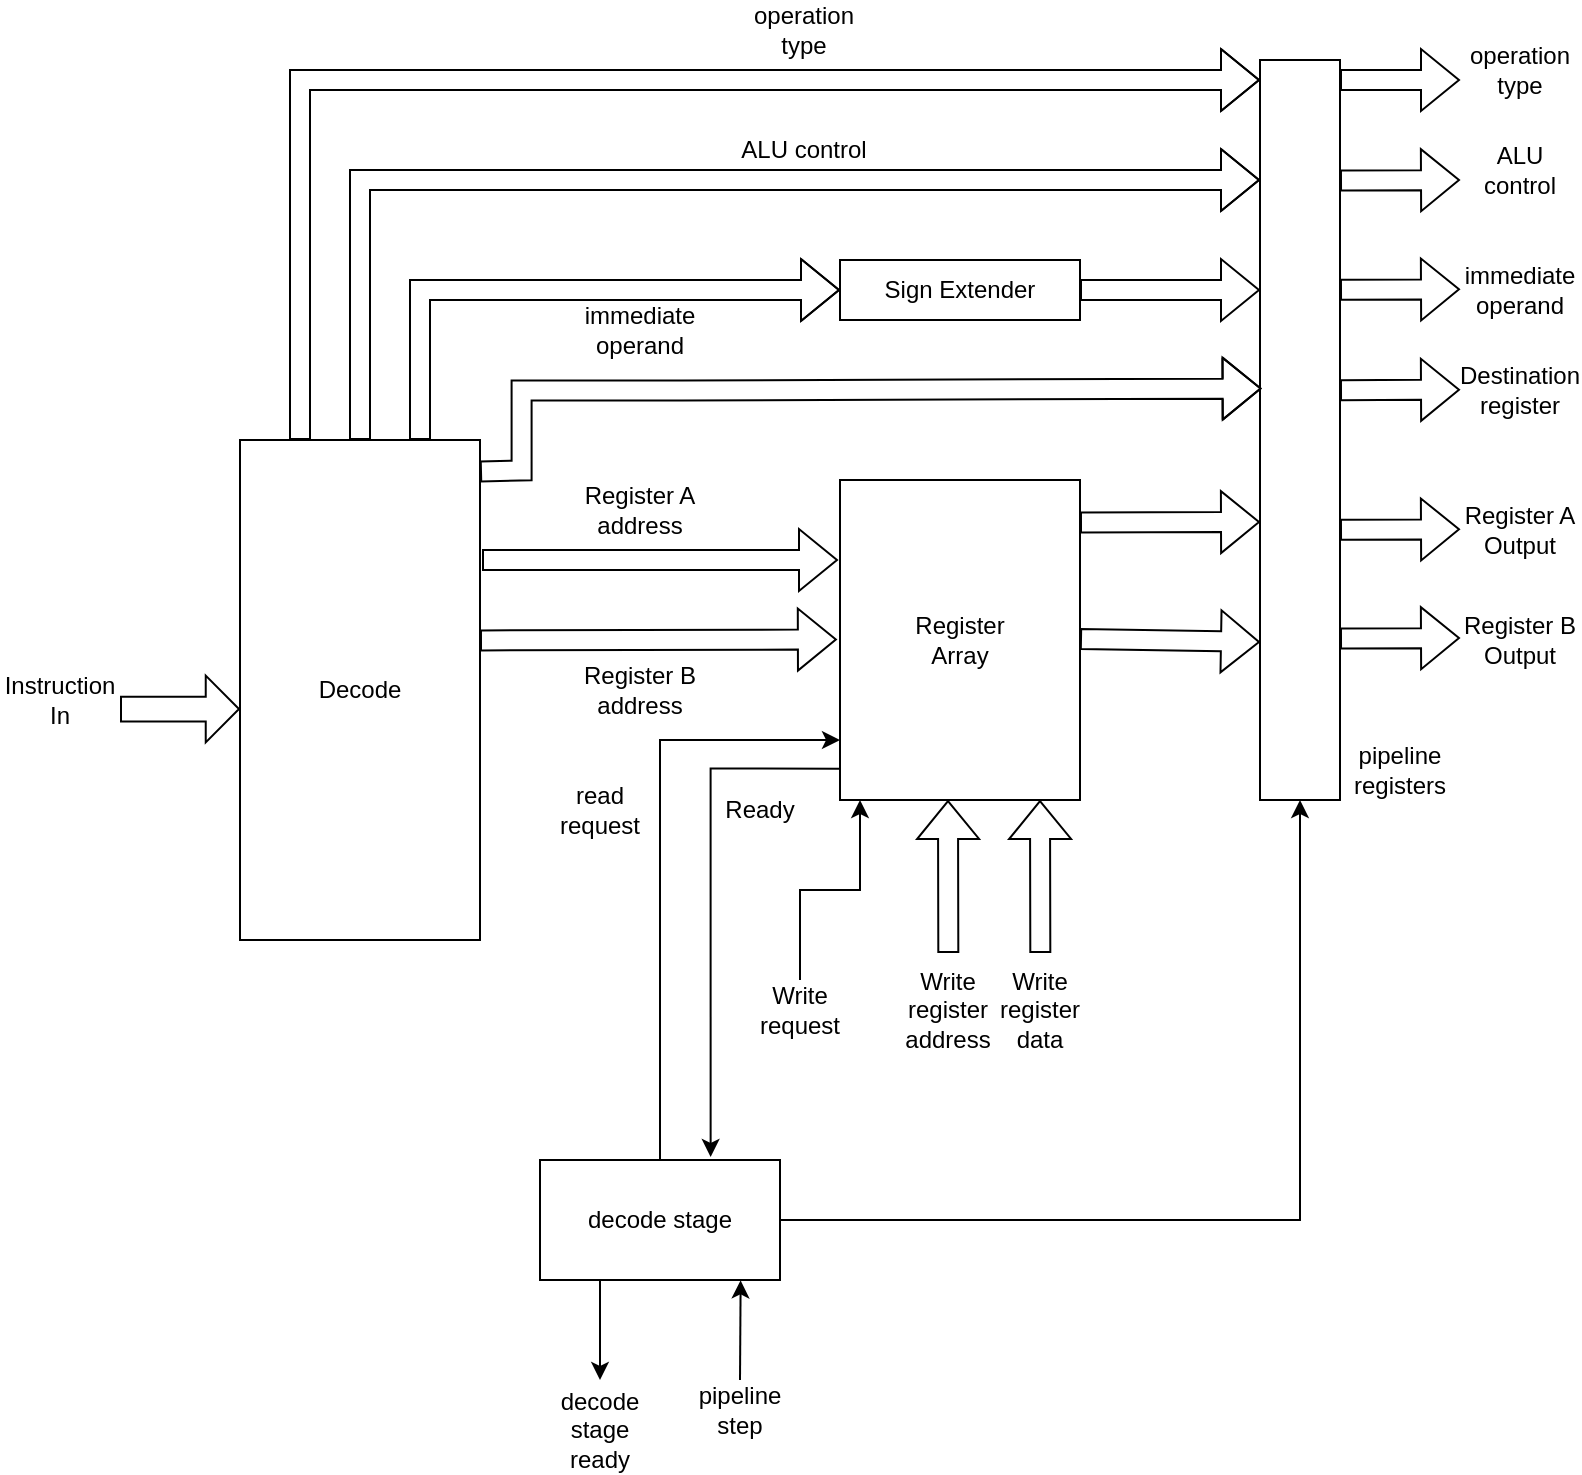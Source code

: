 <mxfile version="21.5.2" type="github">
  <diagram name="Pagina-1" id="U87yk9chCkfv6v5MAbVB">
    <mxGraphModel dx="880" dy="485" grid="1" gridSize="10" guides="1" tooltips="1" connect="1" arrows="1" fold="1" page="1" pageScale="1" pageWidth="827" pageHeight="1169" math="0" shadow="0">
      <root>
        <mxCell id="0" />
        <mxCell id="1" parent="0" />
        <mxCell id="8VNFmCdpikhKCJtVComr-1" value="&lt;div&gt;Register&lt;/div&gt;&lt;div&gt;Array&lt;br&gt;&lt;/div&gt;" style="rounded=0;whiteSpace=wrap;html=1;" parent="1" vertex="1">
          <mxGeometry x="438" y="620" width="120" height="160" as="geometry" />
        </mxCell>
        <mxCell id="8VNFmCdpikhKCJtVComr-4" value="" style="shape=flexArrow;endArrow=classic;html=1;rounded=0;entryX=0.332;entryY=1.022;entryDx=0;entryDy=0;entryPerimeter=0;" parent="1" edge="1">
          <mxGeometry width="50" height="50" relative="1" as="geometry">
            <mxPoint x="492.16" y="856.48" as="sourcePoint" />
            <mxPoint x="492" y="780" as="targetPoint" />
          </mxGeometry>
        </mxCell>
        <mxCell id="8VNFmCdpikhKCJtVComr-5" value="" style="shape=flexArrow;endArrow=classic;html=1;rounded=0;exitX=1.023;exitY=0.133;exitDx=0;exitDy=0;exitPerimeter=0;" parent="1" edge="1">
          <mxGeometry width="50" height="50" relative="1" as="geometry">
            <mxPoint x="558" y="641.28" as="sourcePoint" />
            <mxPoint x="648" y="641" as="targetPoint" />
          </mxGeometry>
        </mxCell>
        <mxCell id="8VNFmCdpikhKCJtVComr-6" value="" style="shape=flexArrow;endArrow=classic;html=1;rounded=0;" parent="1" edge="1">
          <mxGeometry width="50" height="50" relative="1" as="geometry">
            <mxPoint x="558" y="699.5" as="sourcePoint" />
            <mxPoint x="648" y="701" as="targetPoint" />
          </mxGeometry>
        </mxCell>
        <mxCell id="8VNFmCdpikhKCJtVComr-9" value="&lt;div&gt;Register A&lt;/div&gt;&lt;div&gt;address&lt;br&gt;&lt;/div&gt;" style="text;html=1;strokeColor=none;fillColor=none;align=center;verticalAlign=middle;whiteSpace=wrap;rounded=0;" parent="1" vertex="1">
          <mxGeometry x="308" y="620" width="60" height="30" as="geometry" />
        </mxCell>
        <mxCell id="8VNFmCdpikhKCJtVComr-10" value="&lt;div&gt;Register B&lt;br&gt;&lt;/div&gt;&lt;div&gt;address&lt;br&gt;&lt;/div&gt;" style="text;html=1;strokeColor=none;fillColor=none;align=center;verticalAlign=middle;whiteSpace=wrap;rounded=0;" parent="1" vertex="1">
          <mxGeometry x="308" y="710" width="60" height="30" as="geometry" />
        </mxCell>
        <mxCell id="8VNFmCdpikhKCJtVComr-12" style="edgeStyle=orthogonalEdgeStyle;rounded=0;orthogonalLoop=1;jettySize=auto;html=1;exitX=0.5;exitY=0;exitDx=0;exitDy=0;" parent="1" source="8VNFmCdpikhKCJtVComr-53" edge="1">
          <mxGeometry relative="1" as="geometry">
            <mxPoint x="438" y="750" as="targetPoint" />
            <Array as="points">
              <mxPoint x="348" y="750" />
              <mxPoint x="437" y="750" />
            </Array>
          </mxGeometry>
        </mxCell>
        <mxCell id="8VNFmCdpikhKCJtVComr-11" value="&lt;div&gt;read &lt;br&gt;&lt;/div&gt;&lt;div&gt;request&lt;br&gt;&lt;/div&gt;" style="text;html=1;strokeColor=none;fillColor=none;align=center;verticalAlign=middle;whiteSpace=wrap;rounded=0;" parent="1" vertex="1">
          <mxGeometry x="288" y="770" width="60" height="30" as="geometry" />
        </mxCell>
        <mxCell id="8VNFmCdpikhKCJtVComr-18" value="" style="edgeStyle=orthogonalEdgeStyle;rounded=0;orthogonalLoop=1;jettySize=auto;html=1;" parent="1" source="8VNFmCdpikhKCJtVComr-13" target="8VNFmCdpikhKCJtVComr-1" edge="1">
          <mxGeometry relative="1" as="geometry">
            <Array as="points">
              <mxPoint x="418" y="825" />
              <mxPoint x="448" y="825" />
            </Array>
          </mxGeometry>
        </mxCell>
        <mxCell id="8VNFmCdpikhKCJtVComr-13" value="Write request" style="text;html=1;strokeColor=none;fillColor=none;align=center;verticalAlign=middle;whiteSpace=wrap;rounded=0;" parent="1" vertex="1">
          <mxGeometry x="388" y="870" width="60" height="30" as="geometry" />
        </mxCell>
        <mxCell id="8VNFmCdpikhKCJtVComr-17" value="" style="shape=flexArrow;endArrow=classic;html=1;rounded=0;entryX=0.332;entryY=1.022;entryDx=0;entryDy=0;entryPerimeter=0;" parent="1" edge="1">
          <mxGeometry width="50" height="50" relative="1" as="geometry">
            <mxPoint x="538.16" y="856.48" as="sourcePoint" />
            <mxPoint x="538" y="780" as="targetPoint" />
          </mxGeometry>
        </mxCell>
        <mxCell id="8VNFmCdpikhKCJtVComr-19" value="&lt;div&gt;Write register&lt;/div&gt;&lt;div&gt;address&lt;br&gt;&lt;/div&gt;" style="text;html=1;strokeColor=none;fillColor=none;align=center;verticalAlign=middle;whiteSpace=wrap;rounded=0;" parent="1" vertex="1">
          <mxGeometry x="462" y="870" width="60" height="30" as="geometry" />
        </mxCell>
        <mxCell id="8VNFmCdpikhKCJtVComr-20" value="&lt;div&gt;Write register&lt;/div&gt;&lt;div&gt;data&lt;br&gt;&lt;/div&gt;" style="text;html=1;strokeColor=none;fillColor=none;align=center;verticalAlign=middle;whiteSpace=wrap;rounded=0;" parent="1" vertex="1">
          <mxGeometry x="508" y="870" width="60" height="30" as="geometry" />
        </mxCell>
        <mxCell id="8VNFmCdpikhKCJtVComr-21" value="&lt;div&gt;Register A&lt;/div&gt;&lt;div&gt;Output&lt;br&gt;&lt;/div&gt;" style="text;html=1;strokeColor=none;fillColor=none;align=center;verticalAlign=middle;whiteSpace=wrap;rounded=0;" parent="1" vertex="1">
          <mxGeometry x="748" y="630" width="60" height="30" as="geometry" />
        </mxCell>
        <mxCell id="8VNFmCdpikhKCJtVComr-22" value="&lt;div&gt;Register B&lt;/div&gt;&lt;div&gt;Output&lt;br&gt;&lt;/div&gt;" style="text;html=1;strokeColor=none;fillColor=none;align=center;verticalAlign=middle;whiteSpace=wrap;rounded=0;" parent="1" vertex="1">
          <mxGeometry x="748" y="685" width="60" height="30" as="geometry" />
        </mxCell>
        <mxCell id="8VNFmCdpikhKCJtVComr-24" style="edgeStyle=orthogonalEdgeStyle;rounded=0;orthogonalLoop=1;jettySize=auto;html=1;entryX=0.711;entryY=-0.025;entryDx=0;entryDy=0;entryPerimeter=0;exitX=-0.004;exitY=0.902;exitDx=0;exitDy=0;exitPerimeter=0;" parent="1" source="8VNFmCdpikhKCJtVComr-1" target="8VNFmCdpikhKCJtVComr-53" edge="1">
          <mxGeometry relative="1" as="geometry">
            <mxPoint x="558" y="754.26" as="sourcePoint" />
            <mxPoint x="648" y="755" as="targetPoint" />
            <Array as="points">
              <mxPoint x="373" y="764" />
            </Array>
          </mxGeometry>
        </mxCell>
        <mxCell id="8VNFmCdpikhKCJtVComr-25" value="&lt;div&gt;Ready&lt;br&gt;&lt;/div&gt;" style="text;html=1;strokeColor=none;fillColor=none;align=center;verticalAlign=middle;whiteSpace=wrap;rounded=0;" parent="1" vertex="1">
          <mxGeometry x="368" y="770" width="60" height="30" as="geometry" />
        </mxCell>
        <mxCell id="8VNFmCdpikhKCJtVComr-26" value="Decode" style="rounded=0;whiteSpace=wrap;html=1;" parent="1" vertex="1">
          <mxGeometry x="138" y="600" width="120" height="250" as="geometry" />
        </mxCell>
        <mxCell id="8VNFmCdpikhKCJtVComr-28" value="" style="shape=flexArrow;endArrow=classic;html=1;rounded=0;width=12.381;endSize=5.21;" parent="1" edge="1">
          <mxGeometry width="50" height="50" relative="1" as="geometry">
            <mxPoint x="78" y="734.52" as="sourcePoint" />
            <mxPoint x="138" y="734.52" as="targetPoint" />
          </mxGeometry>
        </mxCell>
        <mxCell id="8VNFmCdpikhKCJtVComr-29" value="&lt;div&gt;Instruction&lt;/div&gt;&lt;div&gt;In&lt;br&gt;&lt;/div&gt;" style="text;html=1;strokeColor=none;fillColor=none;align=center;verticalAlign=middle;whiteSpace=wrap;rounded=0;" parent="1" vertex="1">
          <mxGeometry x="18" y="715" width="60" height="30" as="geometry" />
        </mxCell>
        <mxCell id="8VNFmCdpikhKCJtVComr-30" value="" style="shape=flexArrow;endArrow=classic;html=1;rounded=0;entryX=0;entryY=0.5;entryDx=0;entryDy=0;exitX=1.013;exitY=0.35;exitDx=0;exitDy=0;exitPerimeter=0;" parent="1" edge="1">
          <mxGeometry width="50" height="50" relative="1" as="geometry">
            <mxPoint x="258.0" y="700.22" as="sourcePoint" />
            <mxPoint x="436.44" y="699.72" as="targetPoint" />
          </mxGeometry>
        </mxCell>
        <mxCell id="8VNFmCdpikhKCJtVComr-31" value="" style="shape=flexArrow;endArrow=classic;html=1;rounded=0;entryX=0;entryY=0.5;entryDx=0;entryDy=0;exitX=1.013;exitY=0.35;exitDx=0;exitDy=0;exitPerimeter=0;" parent="1" edge="1">
          <mxGeometry width="50" height="50" relative="1" as="geometry">
            <mxPoint x="259" y="660" as="sourcePoint" />
            <mxPoint x="437" y="660" as="targetPoint" />
          </mxGeometry>
        </mxCell>
        <mxCell id="8VNFmCdpikhKCJtVComr-34" value="Sign Extender" style="rounded=0;whiteSpace=wrap;html=1;" parent="1" vertex="1">
          <mxGeometry x="438" y="510" width="120" height="30" as="geometry" />
        </mxCell>
        <mxCell id="8VNFmCdpikhKCJtVComr-35" value="" style="shape=flexArrow;endArrow=classic;html=1;rounded=0;exitX=0.75;exitY=0;exitDx=0;exitDy=0;entryX=0;entryY=0.5;entryDx=0;entryDy=0;" parent="1" target="8VNFmCdpikhKCJtVComr-34" edge="1">
          <mxGeometry width="50" height="50" relative="1" as="geometry">
            <mxPoint x="228" y="600" as="sourcePoint" />
            <mxPoint x="248" y="530" as="targetPoint" />
            <Array as="points">
              <mxPoint x="228" y="525" />
            </Array>
          </mxGeometry>
        </mxCell>
        <mxCell id="8VNFmCdpikhKCJtVComr-36" value="" style="shape=flexArrow;endArrow=classic;html=1;rounded=0;exitX=1;exitY=0.5;exitDx=0;exitDy=0;" parent="1" source="8VNFmCdpikhKCJtVComr-34" edge="1">
          <mxGeometry width="50" height="50" relative="1" as="geometry">
            <mxPoint x="398" y="700" as="sourcePoint" />
            <mxPoint x="648" y="525" as="targetPoint" />
          </mxGeometry>
        </mxCell>
        <mxCell id="8VNFmCdpikhKCJtVComr-40" value="" style="shape=flexArrow;endArrow=classic;html=1;rounded=0;" parent="1" edge="1">
          <mxGeometry width="50" height="50" relative="1" as="geometry">
            <mxPoint x="198" y="600" as="sourcePoint" />
            <mxPoint x="648" y="470" as="targetPoint" />
            <Array as="points">
              <mxPoint x="198" y="470" />
              <mxPoint x="458" y="470" />
            </Array>
          </mxGeometry>
        </mxCell>
        <mxCell id="8VNFmCdpikhKCJtVComr-42" value="ALU control" style="text;html=1;strokeColor=none;fillColor=none;align=center;verticalAlign=middle;whiteSpace=wrap;rounded=0;" parent="1" vertex="1">
          <mxGeometry x="382" y="440" width="76" height="30" as="geometry" />
        </mxCell>
        <mxCell id="8VNFmCdpikhKCJtVComr-44" value="" style="rounded=0;whiteSpace=wrap;html=1;" parent="1" vertex="1">
          <mxGeometry x="648" y="410" width="40" height="370" as="geometry" />
        </mxCell>
        <mxCell id="8VNFmCdpikhKCJtVComr-46" value="&lt;div&gt;pipeline&lt;/div&gt;&lt;div&gt;registers&lt;br&gt;&lt;/div&gt;" style="text;html=1;strokeColor=none;fillColor=none;align=center;verticalAlign=middle;whiteSpace=wrap;rounded=0;" parent="1" vertex="1">
          <mxGeometry x="688" y="750" width="60" height="30" as="geometry" />
        </mxCell>
        <mxCell id="8VNFmCdpikhKCJtVComr-47" value="" style="shape=flexArrow;endArrow=classic;html=1;rounded=0;" parent="1" edge="1">
          <mxGeometry width="50" height="50" relative="1" as="geometry">
            <mxPoint x="688" y="699.25" as="sourcePoint" />
            <mxPoint x="748" y="699" as="targetPoint" />
          </mxGeometry>
        </mxCell>
        <mxCell id="8VNFmCdpikhKCJtVComr-48" value="" style="shape=flexArrow;endArrow=classic;html=1;rounded=0;" parent="1" edge="1">
          <mxGeometry width="50" height="50" relative="1" as="geometry">
            <mxPoint x="688" y="644.91" as="sourcePoint" />
            <mxPoint x="748" y="644.66" as="targetPoint" />
          </mxGeometry>
        </mxCell>
        <mxCell id="8VNFmCdpikhKCJtVComr-49" value="" style="shape=flexArrow;endArrow=classic;html=1;rounded=0;" parent="1" edge="1">
          <mxGeometry width="50" height="50" relative="1" as="geometry">
            <mxPoint x="688" y="524.91" as="sourcePoint" />
            <mxPoint x="748" y="524.66" as="targetPoint" />
          </mxGeometry>
        </mxCell>
        <mxCell id="8VNFmCdpikhKCJtVComr-50" value="" style="shape=flexArrow;endArrow=classic;html=1;rounded=0;" parent="1" edge="1">
          <mxGeometry width="50" height="50" relative="1" as="geometry">
            <mxPoint x="688" y="470.25" as="sourcePoint" />
            <mxPoint x="748" y="470" as="targetPoint" />
          </mxGeometry>
        </mxCell>
        <mxCell id="8VNFmCdpikhKCJtVComr-51" value="&lt;div&gt;immediate&lt;/div&gt;&lt;div&gt;operand&lt;br&gt;&lt;/div&gt;" style="text;html=1;strokeColor=none;fillColor=none;align=center;verticalAlign=middle;whiteSpace=wrap;rounded=0;" parent="1" vertex="1">
          <mxGeometry x="748" y="510" width="60" height="30" as="geometry" />
        </mxCell>
        <mxCell id="8VNFmCdpikhKCJtVComr-52" value="ALU control" style="text;html=1;strokeColor=none;fillColor=none;align=center;verticalAlign=middle;whiteSpace=wrap;rounded=0;" parent="1" vertex="1">
          <mxGeometry x="748" y="450" width="60" height="30" as="geometry" />
        </mxCell>
        <mxCell id="8VNFmCdpikhKCJtVComr-53" value="&lt;div&gt;decode stage &lt;/div&gt;" style="rounded=0;whiteSpace=wrap;html=1;" parent="1" vertex="1">
          <mxGeometry x="288" y="960" width="120" height="60" as="geometry" />
        </mxCell>
        <mxCell id="8VNFmCdpikhKCJtVComr-54" value="" style="endArrow=classic;html=1;rounded=0;entryX=0.836;entryY=1.003;entryDx=0;entryDy=0;entryPerimeter=0;" parent="1" target="8VNFmCdpikhKCJtVComr-53" edge="1">
          <mxGeometry width="50" height="50" relative="1" as="geometry">
            <mxPoint x="388" y="1070" as="sourcePoint" />
            <mxPoint x="408" y="900" as="targetPoint" />
          </mxGeometry>
        </mxCell>
        <mxCell id="8VNFmCdpikhKCJtVComr-55" value="" style="endArrow=classic;html=1;rounded=0;entryX=0.5;entryY=1;entryDx=0;entryDy=0;" parent="1" target="8VNFmCdpikhKCJtVComr-44" edge="1">
          <mxGeometry width="50" height="50" relative="1" as="geometry">
            <mxPoint x="408" y="990" as="sourcePoint" />
            <mxPoint x="688" y="710" as="targetPoint" />
            <Array as="points">
              <mxPoint x="668" y="990" />
            </Array>
          </mxGeometry>
        </mxCell>
        <mxCell id="8VNFmCdpikhKCJtVComr-56" value="" style="endArrow=classic;html=1;rounded=0;exitX=0.25;exitY=1;exitDx=0;exitDy=0;" parent="1" source="8VNFmCdpikhKCJtVComr-53" edge="1">
          <mxGeometry width="50" height="50" relative="1" as="geometry">
            <mxPoint x="358" y="1000" as="sourcePoint" />
            <mxPoint x="318" y="1070" as="targetPoint" />
          </mxGeometry>
        </mxCell>
        <mxCell id="8VNFmCdpikhKCJtVComr-57" value="&lt;div&gt;pipeline&lt;/div&gt;&lt;div&gt;step&lt;br&gt;&lt;/div&gt;" style="text;html=1;strokeColor=none;fillColor=none;align=center;verticalAlign=middle;whiteSpace=wrap;rounded=0;" parent="1" vertex="1">
          <mxGeometry x="358" y="1070" width="60" height="30" as="geometry" />
        </mxCell>
        <mxCell id="8VNFmCdpikhKCJtVComr-58" value="&lt;div&gt;decode stage&lt;/div&gt;&lt;div&gt;ready&lt;br&gt;&lt;/div&gt;" style="text;html=1;strokeColor=none;fillColor=none;align=center;verticalAlign=middle;whiteSpace=wrap;rounded=0;" parent="1" vertex="1">
          <mxGeometry x="288" y="1080" width="60" height="30" as="geometry" />
        </mxCell>
        <mxCell id="8VNFmCdpikhKCJtVComr-60" value="" style="shape=flexArrow;endArrow=classic;html=1;rounded=0;" parent="1" edge="1">
          <mxGeometry width="50" height="50" relative="1" as="geometry">
            <mxPoint x="168" y="600" as="sourcePoint" />
            <mxPoint x="648" y="420" as="targetPoint" />
            <Array as="points">
              <mxPoint x="168" y="420" />
            </Array>
          </mxGeometry>
        </mxCell>
        <mxCell id="8VNFmCdpikhKCJtVComr-61" value="" style="shape=flexArrow;endArrow=classic;html=1;rounded=0;" parent="1" edge="1">
          <mxGeometry width="50" height="50" relative="1" as="geometry">
            <mxPoint x="688" y="420" as="sourcePoint" />
            <mxPoint x="748" y="420" as="targetPoint" />
          </mxGeometry>
        </mxCell>
        <mxCell id="8VNFmCdpikhKCJtVComr-63" value="&lt;div&gt;operation&lt;/div&gt;&lt;div&gt;type&lt;br&gt;&lt;/div&gt;" style="text;html=1;strokeColor=none;fillColor=none;align=center;verticalAlign=middle;whiteSpace=wrap;rounded=0;" parent="1" vertex="1">
          <mxGeometry x="748" y="400" width="60" height="30" as="geometry" />
        </mxCell>
        <mxCell id="8VNFmCdpikhKCJtVComr-64" value="&lt;div&gt;operation&lt;/div&gt;&lt;div&gt;type&lt;br&gt;&lt;/div&gt;" style="text;html=1;strokeColor=none;fillColor=none;align=center;verticalAlign=middle;whiteSpace=wrap;rounded=0;" parent="1" vertex="1">
          <mxGeometry x="390" y="380" width="60" height="30" as="geometry" />
        </mxCell>
        <mxCell id="8VNFmCdpikhKCJtVComr-65" value="&lt;div&gt;immediate&lt;/div&gt;&lt;div&gt;operand&lt;br&gt;&lt;/div&gt;" style="text;html=1;strokeColor=none;fillColor=none;align=center;verticalAlign=middle;whiteSpace=wrap;rounded=0;" parent="1" vertex="1">
          <mxGeometry x="308" y="530" width="60" height="30" as="geometry" />
        </mxCell>
        <mxCell id="8VNFmCdpikhKCJtVComr-68" value="" style="shape=flexArrow;endArrow=classic;html=1;rounded=0;exitX=1.01;exitY=0.082;exitDx=0;exitDy=0;exitPerimeter=0;" parent="1" edge="1">
          <mxGeometry width="50" height="50" relative="1" as="geometry">
            <mxPoint x="258.0" y="615.75" as="sourcePoint" />
            <mxPoint x="648.8" y="574.25" as="targetPoint" />
            <Array as="points">
              <mxPoint x="278.8" y="615.25" />
              <mxPoint x="278.8" y="575.25" />
              <mxPoint x="358.8" y="575.25" />
            </Array>
          </mxGeometry>
        </mxCell>
        <mxCell id="8VNFmCdpikhKCJtVComr-69" value="&lt;div&gt;Destination&lt;/div&gt;&lt;div&gt;register&lt;/div&gt;" style="text;html=1;strokeColor=none;fillColor=none;align=center;verticalAlign=middle;whiteSpace=wrap;rounded=0;" parent="1" vertex="1">
          <mxGeometry x="748" y="560" width="60" height="30" as="geometry" />
        </mxCell>
        <mxCell id="8VNFmCdpikhKCJtVComr-70" value="" style="shape=flexArrow;endArrow=classic;html=1;rounded=0;" parent="1" edge="1">
          <mxGeometry width="50" height="50" relative="1" as="geometry">
            <mxPoint x="688" y="575.08" as="sourcePoint" />
            <mxPoint x="748" y="574.83" as="targetPoint" />
          </mxGeometry>
        </mxCell>
      </root>
    </mxGraphModel>
  </diagram>
</mxfile>
